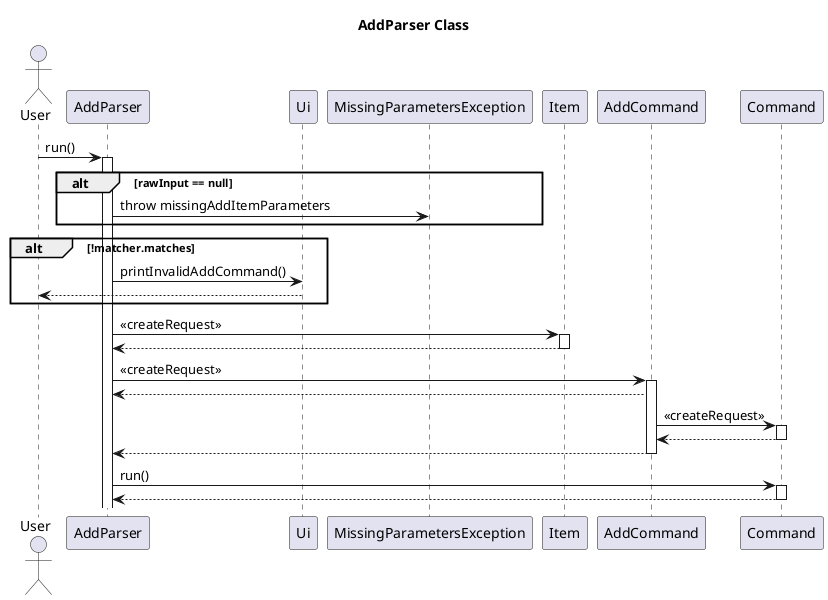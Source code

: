 
@startuml
title AddParser Class

actor User
participant AddParser
User -> AddParser: run()

activate AddParser
participant Ui
alt rawInput == null
AddParser -> MissingParametersException:throw missingAddItemParameters
    
end

alt !matcher.matches
AddParser -> Ui:printInvalidAddCommand()
Ui --> User:
end
AddParser -> Item: << createRequest >>
activate Item
Item -->AddParser:
deactivate Item

AddParser -> AddCommand: << createRequest >>
activate AddCommand
AddCommand -->AddParser:

AddCommand -> Command:<< createRequest >>
activate Command
Command -->AddCommand:
deactivate Command

AddCommand -->AddParser:
deactivate AddCommand

AddParser -> Command: run()
activate Command
Command -->AddParser:
deactivate Command

@enduml